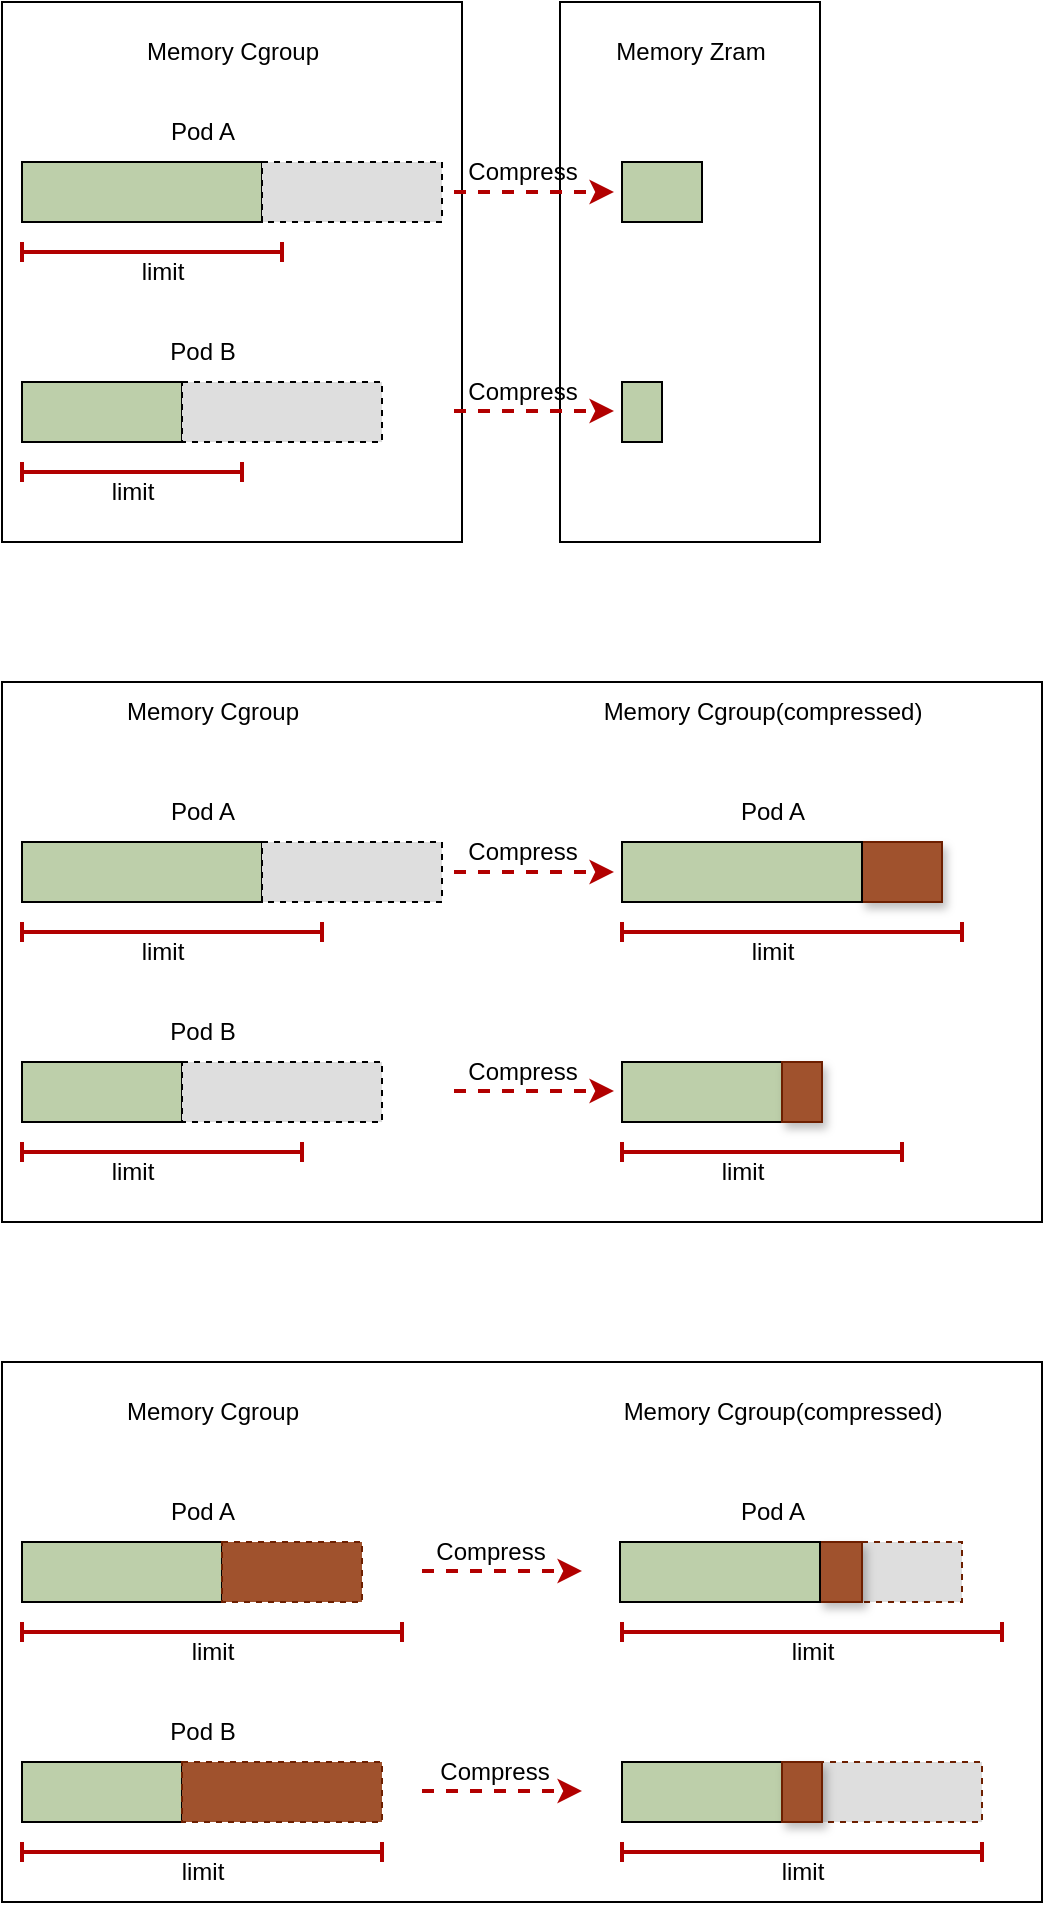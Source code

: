 <mxfile version="22.1.12" type="github">
  <diagram name="第 1 页" id="GV3FD3EHnnEYpjcIKvkD">
    <mxGraphModel dx="1242" dy="732" grid="1" gridSize="10" guides="1" tooltips="1" connect="1" arrows="1" fold="1" page="1" pageScale="1" pageWidth="827" pageHeight="1169" math="0" shadow="0">
      <root>
        <mxCell id="0" />
        <mxCell id="1" parent="0" />
        <mxCell id="NJ_7E44Y7URhuoBIOfff-66" value="" style="rounded=0;whiteSpace=wrap;html=1;" vertex="1" parent="1">
          <mxGeometry x="120" y="970" width="520" height="270" as="geometry" />
        </mxCell>
        <mxCell id="NJ_7E44Y7URhuoBIOfff-100" value="" style="rounded=0;whiteSpace=wrap;html=1;fillColor=#DEDEDE;strokeColor=#6D1F00;shadow=0;glass=0;fontColor=#ffffff;dashed=1;" vertex="1" parent="1">
          <mxGeometry x="510" y="1170" width="100" height="30" as="geometry" />
        </mxCell>
        <mxCell id="NJ_7E44Y7URhuoBIOfff-96" value="" style="rounded=0;whiteSpace=wrap;html=1;fillColor=#DEDEDE;strokeColor=#6D1F00;shadow=0;glass=0;fontColor=#ffffff;dashed=1;" vertex="1" parent="1">
          <mxGeometry x="550" y="1060" width="50" height="30" as="geometry" />
        </mxCell>
        <mxCell id="NJ_7E44Y7URhuoBIOfff-13" value="" style="rounded=0;whiteSpace=wrap;html=1;" vertex="1" parent="1">
          <mxGeometry x="120" y="290" width="230" height="270" as="geometry" />
        </mxCell>
        <mxCell id="NJ_7E44Y7URhuoBIOfff-1" value="" style="rounded=0;whiteSpace=wrap;html=1;fillColor=#bdcfaa;strokeColor=#000000;shadow=0;glass=0;fontColor=#ffffff;" vertex="1" parent="1">
          <mxGeometry x="130" y="370" width="120" height="30" as="geometry" />
        </mxCell>
        <mxCell id="NJ_7E44Y7URhuoBIOfff-3" value="Memory Cgroup" style="text;html=1;align=center;verticalAlign=middle;resizable=0;points=[];autosize=1;strokeColor=none;fillColor=none;" vertex="1" parent="1">
          <mxGeometry x="180" y="300" width="110" height="30" as="geometry" />
        </mxCell>
        <mxCell id="NJ_7E44Y7URhuoBIOfff-4" value="" style="rounded=0;whiteSpace=wrap;html=1;fillColor=#DEDEDE;strokeColor=#000000;shadow=0;glass=0;fontColor=#333333;dashed=1;" vertex="1" parent="1">
          <mxGeometry x="250" y="370" width="90" height="30" as="geometry" />
        </mxCell>
        <mxCell id="NJ_7E44Y7URhuoBIOfff-5" value="" style="rounded=0;whiteSpace=wrap;html=1;fillColor=#bdcfaa;strokeColor=#000000;shadow=0;glass=0;fontColor=#ffffff;" vertex="1" parent="1">
          <mxGeometry x="130" y="480" width="80" height="30" as="geometry" />
        </mxCell>
        <mxCell id="NJ_7E44Y7URhuoBIOfff-6" value="" style="rounded=0;whiteSpace=wrap;html=1;fillColor=#DEDEDE;strokeColor=#000000;shadow=0;glass=0;fontColor=#333333;dashed=1;" vertex="1" parent="1">
          <mxGeometry x="210" y="480" width="100" height="30" as="geometry" />
        </mxCell>
        <mxCell id="NJ_7E44Y7URhuoBIOfff-7" value="Pod A" style="text;html=1;align=center;verticalAlign=middle;resizable=0;points=[];autosize=1;strokeColor=none;fillColor=none;" vertex="1" parent="1">
          <mxGeometry x="190" y="340" width="60" height="30" as="geometry" />
        </mxCell>
        <mxCell id="NJ_7E44Y7URhuoBIOfff-8" value="Pod B" style="text;html=1;align=center;verticalAlign=middle;resizable=0;points=[];autosize=1;strokeColor=none;fillColor=none;" vertex="1" parent="1">
          <mxGeometry x="190" y="450" width="60" height="30" as="geometry" />
        </mxCell>
        <mxCell id="NJ_7E44Y7URhuoBIOfff-9" value="" style="shape=crossbar;whiteSpace=wrap;html=1;rounded=1;fillColor=#e51400;fontColor=#ffffff;strokeColor=#B20000;strokeWidth=2;" vertex="1" parent="1">
          <mxGeometry x="130" y="410" width="130" height="10" as="geometry" />
        </mxCell>
        <mxCell id="NJ_7E44Y7URhuoBIOfff-10" value="limit" style="text;html=1;align=center;verticalAlign=middle;resizable=0;points=[];autosize=1;strokeColor=none;fillColor=none;" vertex="1" parent="1">
          <mxGeometry x="180" y="410" width="40" height="30" as="geometry" />
        </mxCell>
        <mxCell id="NJ_7E44Y7URhuoBIOfff-11" value="" style="shape=crossbar;whiteSpace=wrap;html=1;rounded=1;fillColor=#e51400;fontColor=#ffffff;strokeColor=#B20000;strokeWidth=2;" vertex="1" parent="1">
          <mxGeometry x="130" y="520" width="110" height="10" as="geometry" />
        </mxCell>
        <mxCell id="NJ_7E44Y7URhuoBIOfff-12" value="limit" style="text;html=1;align=center;verticalAlign=middle;resizable=0;points=[];autosize=1;strokeColor=none;fillColor=none;" vertex="1" parent="1">
          <mxGeometry x="165" y="520" width="40" height="30" as="geometry" />
        </mxCell>
        <mxCell id="NJ_7E44Y7URhuoBIOfff-14" value="" style="rounded=0;whiteSpace=wrap;html=1;" vertex="1" parent="1">
          <mxGeometry x="399" y="290" width="130" height="270" as="geometry" />
        </mxCell>
        <mxCell id="NJ_7E44Y7URhuoBIOfff-15" value="Memory Zram" style="text;html=1;align=center;verticalAlign=middle;resizable=0;points=[];autosize=1;strokeColor=none;fillColor=none;" vertex="1" parent="1">
          <mxGeometry x="414" y="300" width="100" height="30" as="geometry" />
        </mxCell>
        <mxCell id="NJ_7E44Y7URhuoBIOfff-16" value="" style="rounded=0;whiteSpace=wrap;html=1;fillColor=#bdcfaa;strokeColor=#000000;shadow=0;glass=0;fontColor=#ffffff;" vertex="1" parent="1">
          <mxGeometry x="430" y="370" width="40" height="30" as="geometry" />
        </mxCell>
        <mxCell id="NJ_7E44Y7URhuoBIOfff-18" value="" style="endArrow=classic;html=1;rounded=0;strokeColor=#B20000;strokeWidth=2;exitX=1;exitY=0.5;exitDx=0;exitDy=0;dashed=1;" edge="1" parent="1">
          <mxGeometry width="50" height="50" relative="1" as="geometry">
            <mxPoint x="346" y="385" as="sourcePoint" />
            <mxPoint x="426" y="385" as="targetPoint" />
          </mxGeometry>
        </mxCell>
        <mxCell id="NJ_7E44Y7URhuoBIOfff-26" value="Compress" style="text;html=1;align=center;verticalAlign=middle;resizable=0;points=[];autosize=1;strokeColor=none;fillColor=none;" vertex="1" parent="1">
          <mxGeometry x="340" y="360" width="80" height="30" as="geometry" />
        </mxCell>
        <mxCell id="NJ_7E44Y7URhuoBIOfff-27" value="" style="rounded=0;whiteSpace=wrap;html=1;fillColor=#bdcfaa;strokeColor=#000000;shadow=0;glass=0;fontColor=#ffffff;" vertex="1" parent="1">
          <mxGeometry x="430" y="480" width="20" height="30" as="geometry" />
        </mxCell>
        <mxCell id="NJ_7E44Y7URhuoBIOfff-28" value="" style="endArrow=classic;html=1;rounded=0;strokeColor=#B20000;strokeWidth=2;exitX=1;exitY=0.5;exitDx=0;exitDy=0;dashed=1;" edge="1" parent="1">
          <mxGeometry width="50" height="50" relative="1" as="geometry">
            <mxPoint x="346" y="494.5" as="sourcePoint" />
            <mxPoint x="426" y="494.5" as="targetPoint" />
          </mxGeometry>
        </mxCell>
        <mxCell id="NJ_7E44Y7URhuoBIOfff-32" value="Compress" style="text;html=1;align=center;verticalAlign=middle;resizable=0;points=[];autosize=1;strokeColor=none;fillColor=none;" vertex="1" parent="1">
          <mxGeometry x="340" y="470" width="80" height="30" as="geometry" />
        </mxCell>
        <mxCell id="NJ_7E44Y7URhuoBIOfff-33" value="" style="rounded=0;whiteSpace=wrap;html=1;" vertex="1" parent="1">
          <mxGeometry x="120" y="630" width="520" height="270" as="geometry" />
        </mxCell>
        <mxCell id="NJ_7E44Y7URhuoBIOfff-34" value="" style="rounded=0;whiteSpace=wrap;html=1;fillColor=#bdcfaa;strokeColor=#000000;shadow=0;glass=0;fontColor=#ffffff;" vertex="1" parent="1">
          <mxGeometry x="130" y="710" width="120" height="30" as="geometry" />
        </mxCell>
        <mxCell id="NJ_7E44Y7URhuoBIOfff-35" value="Memory Cgroup" style="text;html=1;align=center;verticalAlign=middle;resizable=0;points=[];autosize=1;strokeColor=none;fillColor=none;" vertex="1" parent="1">
          <mxGeometry x="170" y="630" width="110" height="30" as="geometry" />
        </mxCell>
        <mxCell id="NJ_7E44Y7URhuoBIOfff-36" value="" style="rounded=0;whiteSpace=wrap;html=1;fillColor=#DEDEDE;strokeColor=#000000;shadow=0;glass=0;fontColor=#333333;dashed=1;" vertex="1" parent="1">
          <mxGeometry x="250" y="710" width="90" height="30" as="geometry" />
        </mxCell>
        <mxCell id="NJ_7E44Y7URhuoBIOfff-37" value="" style="rounded=0;whiteSpace=wrap;html=1;fillColor=#bdcfaa;strokeColor=#000000;shadow=0;glass=0;fontColor=#ffffff;" vertex="1" parent="1">
          <mxGeometry x="130" y="820" width="80" height="30" as="geometry" />
        </mxCell>
        <mxCell id="NJ_7E44Y7URhuoBIOfff-38" value="" style="rounded=0;whiteSpace=wrap;html=1;fillColor=#DEDEDE;strokeColor=#000000;shadow=0;glass=0;fontColor=#333333;dashed=1;" vertex="1" parent="1">
          <mxGeometry x="210" y="820" width="100" height="30" as="geometry" />
        </mxCell>
        <mxCell id="NJ_7E44Y7URhuoBIOfff-39" value="Pod A" style="text;html=1;align=center;verticalAlign=middle;resizable=0;points=[];autosize=1;strokeColor=none;fillColor=none;" vertex="1" parent="1">
          <mxGeometry x="190" y="680" width="60" height="30" as="geometry" />
        </mxCell>
        <mxCell id="NJ_7E44Y7URhuoBIOfff-40" value="Pod B" style="text;html=1;align=center;verticalAlign=middle;resizable=0;points=[];autosize=1;strokeColor=none;fillColor=none;" vertex="1" parent="1">
          <mxGeometry x="190" y="790" width="60" height="30" as="geometry" />
        </mxCell>
        <mxCell id="NJ_7E44Y7URhuoBIOfff-41" value="" style="shape=crossbar;whiteSpace=wrap;html=1;rounded=1;fillColor=#e51400;fontColor=#ffffff;strokeColor=#B20000;strokeWidth=2;" vertex="1" parent="1">
          <mxGeometry x="130" y="750" width="150" height="10" as="geometry" />
        </mxCell>
        <mxCell id="NJ_7E44Y7URhuoBIOfff-42" value="limit" style="text;html=1;align=center;verticalAlign=middle;resizable=0;points=[];autosize=1;strokeColor=none;fillColor=none;" vertex="1" parent="1">
          <mxGeometry x="180" y="750" width="40" height="30" as="geometry" />
        </mxCell>
        <mxCell id="NJ_7E44Y7URhuoBIOfff-43" value="" style="shape=crossbar;whiteSpace=wrap;html=1;rounded=1;fillColor=#e51400;fontColor=#ffffff;strokeColor=#B20000;strokeWidth=2;" vertex="1" parent="1">
          <mxGeometry x="130" y="860" width="140" height="10" as="geometry" />
        </mxCell>
        <mxCell id="NJ_7E44Y7URhuoBIOfff-44" value="limit" style="text;html=1;align=center;verticalAlign=middle;resizable=0;points=[];autosize=1;strokeColor=none;fillColor=none;" vertex="1" parent="1">
          <mxGeometry x="165" y="860" width="40" height="30" as="geometry" />
        </mxCell>
        <mxCell id="NJ_7E44Y7URhuoBIOfff-48" value="" style="endArrow=classic;html=1;rounded=0;strokeColor=#B20000;strokeWidth=2;exitX=1;exitY=0.5;exitDx=0;exitDy=0;dashed=1;" edge="1" parent="1">
          <mxGeometry width="50" height="50" relative="1" as="geometry">
            <mxPoint x="346" y="725" as="sourcePoint" />
            <mxPoint x="426" y="725" as="targetPoint" />
          </mxGeometry>
        </mxCell>
        <mxCell id="NJ_7E44Y7URhuoBIOfff-49" value="Compress" style="text;html=1;align=center;verticalAlign=middle;resizable=0;points=[];autosize=1;strokeColor=none;fillColor=none;" vertex="1" parent="1">
          <mxGeometry x="340" y="700" width="80" height="30" as="geometry" />
        </mxCell>
        <mxCell id="NJ_7E44Y7URhuoBIOfff-51" value="" style="endArrow=classic;html=1;rounded=0;strokeColor=#B20000;strokeWidth=2;exitX=1;exitY=0.5;exitDx=0;exitDy=0;dashed=1;" edge="1" parent="1">
          <mxGeometry width="50" height="50" relative="1" as="geometry">
            <mxPoint x="346" y="834.5" as="sourcePoint" />
            <mxPoint x="426" y="834.5" as="targetPoint" />
          </mxGeometry>
        </mxCell>
        <mxCell id="NJ_7E44Y7URhuoBIOfff-52" value="Compress" style="text;html=1;align=center;verticalAlign=middle;resizable=0;points=[];autosize=1;strokeColor=none;fillColor=none;" vertex="1" parent="1">
          <mxGeometry x="340" y="810" width="80" height="30" as="geometry" />
        </mxCell>
        <mxCell id="NJ_7E44Y7URhuoBIOfff-53" value="" style="rounded=0;whiteSpace=wrap;html=1;fillColor=#a0522d;strokeColor=#6D1F00;shadow=1;glass=0;fontColor=#ffffff;" vertex="1" parent="1">
          <mxGeometry x="550" y="710" width="40" height="30" as="geometry" />
        </mxCell>
        <mxCell id="NJ_7E44Y7URhuoBIOfff-54" value="" style="rounded=0;whiteSpace=wrap;html=1;fillColor=#bdcfaa;strokeColor=#000000;shadow=0;glass=0;fontColor=#ffffff;" vertex="1" parent="1">
          <mxGeometry x="430" y="710" width="120" height="30" as="geometry" />
        </mxCell>
        <mxCell id="NJ_7E44Y7URhuoBIOfff-55" value="" style="shape=crossbar;whiteSpace=wrap;html=1;rounded=1;fillColor=#e51400;fontColor=#ffffff;strokeColor=#B20000;strokeWidth=2;" vertex="1" parent="1">
          <mxGeometry x="430" y="750" width="170" height="10" as="geometry" />
        </mxCell>
        <mxCell id="NJ_7E44Y7URhuoBIOfff-56" value="limit" style="text;html=1;align=center;verticalAlign=middle;resizable=0;points=[];autosize=1;strokeColor=none;fillColor=none;" vertex="1" parent="1">
          <mxGeometry x="485" y="750" width="40" height="30" as="geometry" />
        </mxCell>
        <mxCell id="NJ_7E44Y7URhuoBIOfff-57" value="Pod A" style="text;html=1;align=center;verticalAlign=middle;resizable=0;points=[];autosize=1;strokeColor=none;fillColor=none;" vertex="1" parent="1">
          <mxGeometry x="475" y="680" width="60" height="30" as="geometry" />
        </mxCell>
        <mxCell id="NJ_7E44Y7URhuoBIOfff-58" value="" style="rounded=0;whiteSpace=wrap;html=1;fillColor=#bdcfaa;strokeColor=#000000;shadow=0;glass=0;fontColor=#ffffff;" vertex="1" parent="1">
          <mxGeometry x="430" y="820" width="80" height="30" as="geometry" />
        </mxCell>
        <mxCell id="NJ_7E44Y7URhuoBIOfff-59" value="" style="rounded=0;whiteSpace=wrap;html=1;fillColor=#a0522d;strokeColor=#6D1F00;shadow=1;glass=0;fontColor=#ffffff;" vertex="1" parent="1">
          <mxGeometry x="510" y="820" width="20" height="30" as="geometry" />
        </mxCell>
        <mxCell id="NJ_7E44Y7URhuoBIOfff-62" value="limit" style="text;html=1;align=center;verticalAlign=middle;resizable=0;points=[];autosize=1;strokeColor=none;fillColor=none;" vertex="1" parent="1">
          <mxGeometry x="470" y="860" width="40" height="30" as="geometry" />
        </mxCell>
        <mxCell id="NJ_7E44Y7URhuoBIOfff-65" value="" style="shape=crossbar;whiteSpace=wrap;html=1;rounded=1;fillColor=#e51400;fontColor=#ffffff;strokeColor=#B20000;strokeWidth=2;" vertex="1" parent="1">
          <mxGeometry x="430" y="860" width="140" height="10" as="geometry" />
        </mxCell>
        <mxCell id="NJ_7E44Y7URhuoBIOfff-67" value="" style="rounded=0;whiteSpace=wrap;html=1;fillColor=#bdcfaa;strokeColor=#000000;shadow=0;glass=0;fontColor=#ffffff;" vertex="1" parent="1">
          <mxGeometry x="130" y="1060" width="100" height="30" as="geometry" />
        </mxCell>
        <mxCell id="NJ_7E44Y7URhuoBIOfff-68" value="Memory Cgroup" style="text;html=1;align=center;verticalAlign=middle;resizable=0;points=[];autosize=1;strokeColor=none;fillColor=none;" vertex="1" parent="1">
          <mxGeometry x="170" y="980" width="110" height="30" as="geometry" />
        </mxCell>
        <mxCell id="NJ_7E44Y7URhuoBIOfff-69" value="" style="rounded=0;whiteSpace=wrap;html=1;fillColor=#a0522d;strokeColor=#6D1F00;shadow=0;glass=0;fontColor=#ffffff;dashed=1;" vertex="1" parent="1">
          <mxGeometry x="230" y="1060" width="70" height="30" as="geometry" />
        </mxCell>
        <mxCell id="NJ_7E44Y7URhuoBIOfff-70" value="" style="rounded=0;whiteSpace=wrap;html=1;fillColor=#bdcfaa;strokeColor=#000000;shadow=0;glass=0;fontColor=#ffffff;" vertex="1" parent="1">
          <mxGeometry x="130" y="1170" width="80" height="30" as="geometry" />
        </mxCell>
        <mxCell id="NJ_7E44Y7URhuoBIOfff-71" value="" style="rounded=0;whiteSpace=wrap;html=1;fillColor=#a0522d;strokeColor=#6D1F00;shadow=0;glass=0;fontColor=#ffffff;dashed=1;" vertex="1" parent="1">
          <mxGeometry x="210" y="1170" width="100" height="30" as="geometry" />
        </mxCell>
        <mxCell id="NJ_7E44Y7URhuoBIOfff-72" value="Pod A" style="text;html=1;align=center;verticalAlign=middle;resizable=0;points=[];autosize=1;strokeColor=none;fillColor=none;" vertex="1" parent="1">
          <mxGeometry x="190" y="1030" width="60" height="30" as="geometry" />
        </mxCell>
        <mxCell id="NJ_7E44Y7URhuoBIOfff-73" value="Pod B" style="text;html=1;align=center;verticalAlign=middle;resizable=0;points=[];autosize=1;strokeColor=none;fillColor=none;" vertex="1" parent="1">
          <mxGeometry x="190" y="1140" width="60" height="30" as="geometry" />
        </mxCell>
        <mxCell id="NJ_7E44Y7URhuoBIOfff-74" value="" style="shape=crossbar;whiteSpace=wrap;html=1;rounded=1;fillColor=#e51400;fontColor=#ffffff;strokeColor=#B20000;strokeWidth=2;" vertex="1" parent="1">
          <mxGeometry x="130" y="1100" width="190" height="10" as="geometry" />
        </mxCell>
        <mxCell id="NJ_7E44Y7URhuoBIOfff-75" value="limit" style="text;html=1;align=center;verticalAlign=middle;resizable=0;points=[];autosize=1;strokeColor=none;fillColor=none;rotation=0;" vertex="1" parent="1">
          <mxGeometry x="205" y="1100" width="40" height="30" as="geometry" />
        </mxCell>
        <mxCell id="NJ_7E44Y7URhuoBIOfff-76" value="" style="shape=crossbar;whiteSpace=wrap;html=1;rounded=1;fillColor=#e51400;fontColor=#ffffff;strokeColor=#B20000;strokeWidth=2;" vertex="1" parent="1">
          <mxGeometry x="130" y="1210" width="180" height="10" as="geometry" />
        </mxCell>
        <mxCell id="NJ_7E44Y7URhuoBIOfff-77" value="limit" style="text;html=1;align=center;verticalAlign=middle;resizable=0;points=[];autosize=1;strokeColor=none;fillColor=none;" vertex="1" parent="1">
          <mxGeometry x="200" y="1210" width="40" height="30" as="geometry" />
        </mxCell>
        <mxCell id="NJ_7E44Y7URhuoBIOfff-78" value="" style="endArrow=classic;html=1;rounded=0;strokeColor=#B20000;strokeWidth=2;exitX=1;exitY=0.5;exitDx=0;exitDy=0;dashed=1;" edge="1" parent="1">
          <mxGeometry width="50" height="50" relative="1" as="geometry">
            <mxPoint x="330" y="1074.5" as="sourcePoint" />
            <mxPoint x="410" y="1074.5" as="targetPoint" />
          </mxGeometry>
        </mxCell>
        <mxCell id="NJ_7E44Y7URhuoBIOfff-79" value="Compress" style="text;html=1;align=center;verticalAlign=middle;resizable=0;points=[];autosize=1;strokeColor=none;fillColor=none;" vertex="1" parent="1">
          <mxGeometry x="324" y="1050" width="80" height="30" as="geometry" />
        </mxCell>
        <mxCell id="NJ_7E44Y7URhuoBIOfff-80" value="" style="endArrow=classic;html=1;rounded=0;strokeColor=#B20000;strokeWidth=2;exitX=1;exitY=0.5;exitDx=0;exitDy=0;dashed=1;" edge="1" parent="1">
          <mxGeometry width="50" height="50" relative="1" as="geometry">
            <mxPoint x="330" y="1184.5" as="sourcePoint" />
            <mxPoint x="410" y="1184.5" as="targetPoint" />
          </mxGeometry>
        </mxCell>
        <mxCell id="NJ_7E44Y7URhuoBIOfff-81" value="Compress" style="text;html=1;align=center;verticalAlign=middle;resizable=0;points=[];autosize=1;strokeColor=none;fillColor=none;" vertex="1" parent="1">
          <mxGeometry x="326" y="1160" width="80" height="30" as="geometry" />
        </mxCell>
        <mxCell id="NJ_7E44Y7URhuoBIOfff-82" value="" style="rounded=0;whiteSpace=wrap;html=1;fillColor=#a0522d;strokeColor=#6D1F00;shadow=1;glass=0;fontColor=#ffffff;" vertex="1" parent="1">
          <mxGeometry x="529" y="1060" width="21" height="30" as="geometry" />
        </mxCell>
        <mxCell id="NJ_7E44Y7URhuoBIOfff-86" value="Pod A" style="text;html=1;align=center;verticalAlign=middle;resizable=0;points=[];autosize=1;strokeColor=none;fillColor=none;" vertex="1" parent="1">
          <mxGeometry x="475" y="1030" width="60" height="30" as="geometry" />
        </mxCell>
        <mxCell id="NJ_7E44Y7URhuoBIOfff-87" value="" style="rounded=0;whiteSpace=wrap;html=1;fillColor=#bdcfaa;strokeColor=#000000;shadow=0;glass=0;fontColor=#ffffff;" vertex="1" parent="1">
          <mxGeometry x="430" y="1170" width="80" height="30" as="geometry" />
        </mxCell>
        <mxCell id="NJ_7E44Y7URhuoBIOfff-88" value="" style="rounded=0;whiteSpace=wrap;html=1;fillColor=#a0522d;strokeColor=#6D1F00;shadow=1;glass=0;fontColor=#ffffff;" vertex="1" parent="1">
          <mxGeometry x="510" y="1170" width="20" height="30" as="geometry" />
        </mxCell>
        <mxCell id="NJ_7E44Y7URhuoBIOfff-91" value="Memory Cgroup(compressed)" style="text;html=1;align=center;verticalAlign=middle;resizable=0;points=[];autosize=1;strokeColor=none;fillColor=none;" vertex="1" parent="1">
          <mxGeometry x="410" y="630" width="180" height="30" as="geometry" />
        </mxCell>
        <mxCell id="NJ_7E44Y7URhuoBIOfff-92" value="Memory Cgroup(compressed)" style="text;html=1;align=center;verticalAlign=middle;resizable=0;points=[];autosize=1;strokeColor=none;fillColor=none;" vertex="1" parent="1">
          <mxGeometry x="420" y="980" width="180" height="30" as="geometry" />
        </mxCell>
        <mxCell id="NJ_7E44Y7URhuoBIOfff-95" value="" style="rounded=0;whiteSpace=wrap;html=1;fillColor=#bdcfaa;strokeColor=#000000;shadow=0;glass=0;fontColor=#ffffff;" vertex="1" parent="1">
          <mxGeometry x="429" y="1060" width="100" height="30" as="geometry" />
        </mxCell>
        <mxCell id="NJ_7E44Y7URhuoBIOfff-98" value="" style="shape=crossbar;whiteSpace=wrap;html=1;rounded=1;fillColor=#e51400;fontColor=#ffffff;strokeColor=#B20000;strokeWidth=2;" vertex="1" parent="1">
          <mxGeometry x="430" y="1100" width="190" height="10" as="geometry" />
        </mxCell>
        <mxCell id="NJ_7E44Y7URhuoBIOfff-99" value="limit" style="text;html=1;align=center;verticalAlign=middle;resizable=0;points=[];autosize=1;strokeColor=none;fillColor=none;rotation=0;" vertex="1" parent="1">
          <mxGeometry x="505" y="1100" width="40" height="30" as="geometry" />
        </mxCell>
        <mxCell id="NJ_7E44Y7URhuoBIOfff-102" value="" style="shape=crossbar;whiteSpace=wrap;html=1;rounded=1;fillColor=#e51400;fontColor=#ffffff;strokeColor=#B20000;strokeWidth=2;" vertex="1" parent="1">
          <mxGeometry x="430" y="1210" width="180" height="10" as="geometry" />
        </mxCell>
        <mxCell id="NJ_7E44Y7URhuoBIOfff-103" value="limit" style="text;html=1;align=center;verticalAlign=middle;resizable=0;points=[];autosize=1;strokeColor=none;fillColor=none;rotation=0;" vertex="1" parent="1">
          <mxGeometry x="500" y="1210" width="40" height="30" as="geometry" />
        </mxCell>
      </root>
    </mxGraphModel>
  </diagram>
</mxfile>

